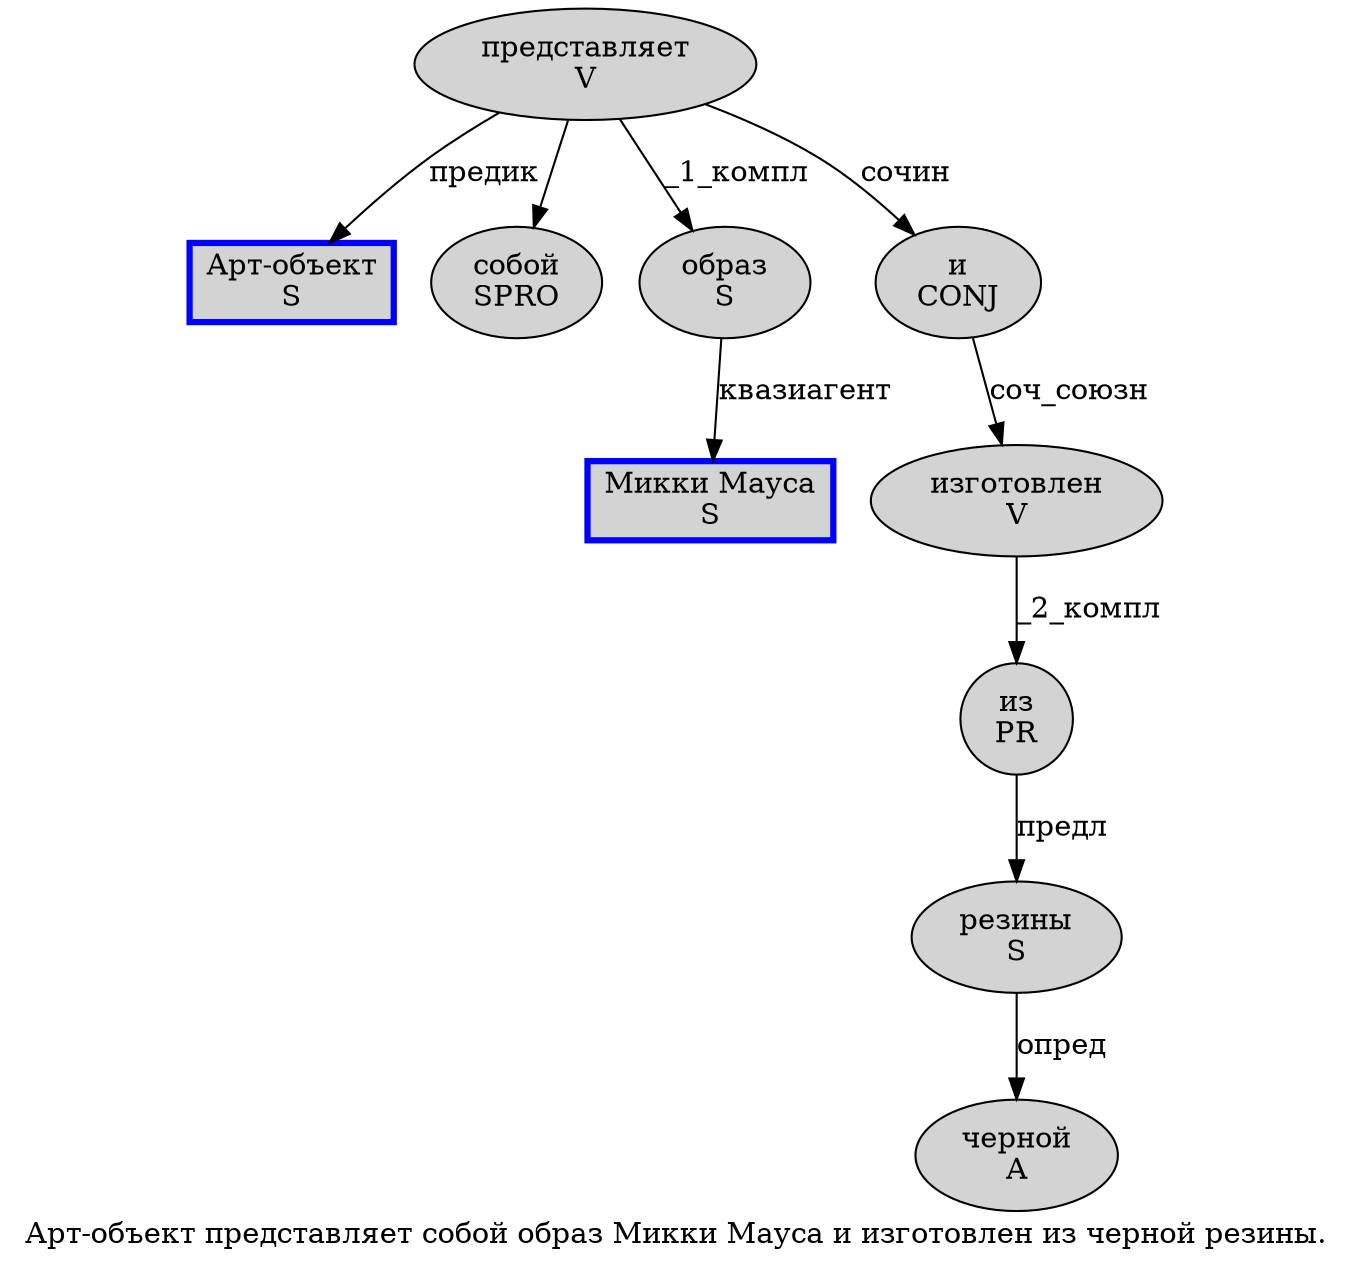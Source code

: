 digraph SENTENCE_810 {
	graph [label="Арт-объект представляет собой образ Микки Мауса и изготовлен из черной резины."]
	node [style=filled]
		0 [label="Арт-объект
S" color=blue fillcolor=lightgray penwidth=3 shape=box]
		1 [label="представляет
V" color="" fillcolor=lightgray penwidth=1 shape=ellipse]
		2 [label="собой
SPRO" color="" fillcolor=lightgray penwidth=1 shape=ellipse]
		3 [label="образ
S" color="" fillcolor=lightgray penwidth=1 shape=ellipse]
		4 [label="Микки Мауса
S" color=blue fillcolor=lightgray penwidth=3 shape=box]
		5 [label="и
CONJ" color="" fillcolor=lightgray penwidth=1 shape=ellipse]
		6 [label="изготовлен
V" color="" fillcolor=lightgray penwidth=1 shape=ellipse]
		7 [label="из
PR" color="" fillcolor=lightgray penwidth=1 shape=ellipse]
		8 [label="черной
A" color="" fillcolor=lightgray penwidth=1 shape=ellipse]
		9 [label="резины
S" color="" fillcolor=lightgray penwidth=1 shape=ellipse]
			1 -> 0 [label="предик"]
			1 -> 2
			1 -> 3 [label="_1_компл"]
			1 -> 5 [label="сочин"]
			9 -> 8 [label="опред"]
			5 -> 6 [label="соч_союзн"]
			6 -> 7 [label="_2_компл"]
			7 -> 9 [label="предл"]
			3 -> 4 [label="квазиагент"]
}